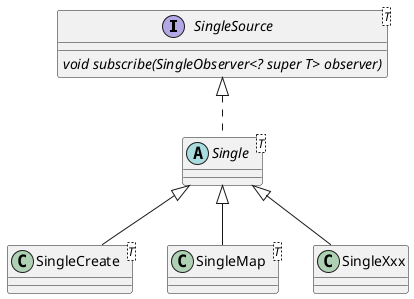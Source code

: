 @startuml

interface SingleSource<T> {
{abstract} void subscribe(SingleObserver<? super T> observer)
}
abstract class Single<T>
SingleSource <|.. Single

class SingleCreate<T>
class SingleMap<T>
class SingleXxx

Single <|-- SingleCreate
Single <|-- SingleMap
Single <|-- SingleXxx
@enduml